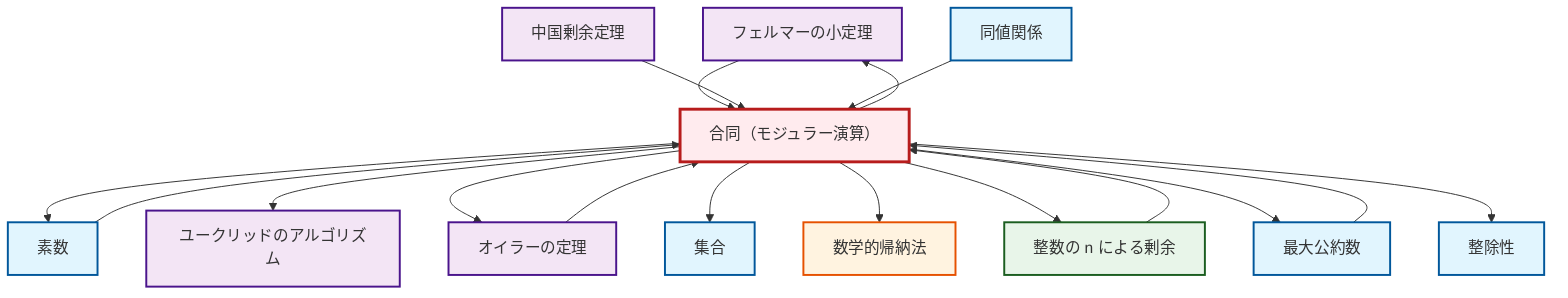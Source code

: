 graph TD
    classDef definition fill:#e1f5fe,stroke:#01579b,stroke-width:2px
    classDef theorem fill:#f3e5f5,stroke:#4a148c,stroke-width:2px
    classDef axiom fill:#fff3e0,stroke:#e65100,stroke-width:2px
    classDef example fill:#e8f5e9,stroke:#1b5e20,stroke-width:2px
    classDef current fill:#ffebee,stroke:#b71c1c,stroke-width:3px
    thm-fermat-little["フェルマーの小定理"]:::theorem
    ex-quotient-integers-mod-n["整数の n による剰余"]:::example
    def-equivalence-relation["同値関係"]:::definition
    def-congruence["合同（モジュラー演算）"]:::definition
    thm-euclidean-algorithm["ユークリッドのアルゴリズム"]:::theorem
    thm-euler["オイラーの定理"]:::theorem
    ax-induction["数学的帰納法"]:::axiom
    def-divisibility["整除性"]:::definition
    def-set["集合"]:::definition
    thm-chinese-remainder["中国剰余定理"]:::theorem
    def-gcd["最大公約数"]:::definition
    def-prime["素数"]:::definition
    def-congruence --> def-prime
    def-congruence --> thm-euclidean-algorithm
    thm-fermat-little --> def-congruence
    thm-chinese-remainder --> def-congruence
    def-congruence --> thm-euler
    def-prime --> def-congruence
    def-congruence --> def-set
    def-congruence --> ax-induction
    def-congruence --> ex-quotient-integers-mod-n
    def-congruence --> def-gcd
    def-congruence --> thm-fermat-little
    thm-euler --> def-congruence
    def-congruence --> def-divisibility
    def-equivalence-relation --> def-congruence
    ex-quotient-integers-mod-n --> def-congruence
    def-gcd --> def-congruence
    class def-congruence current